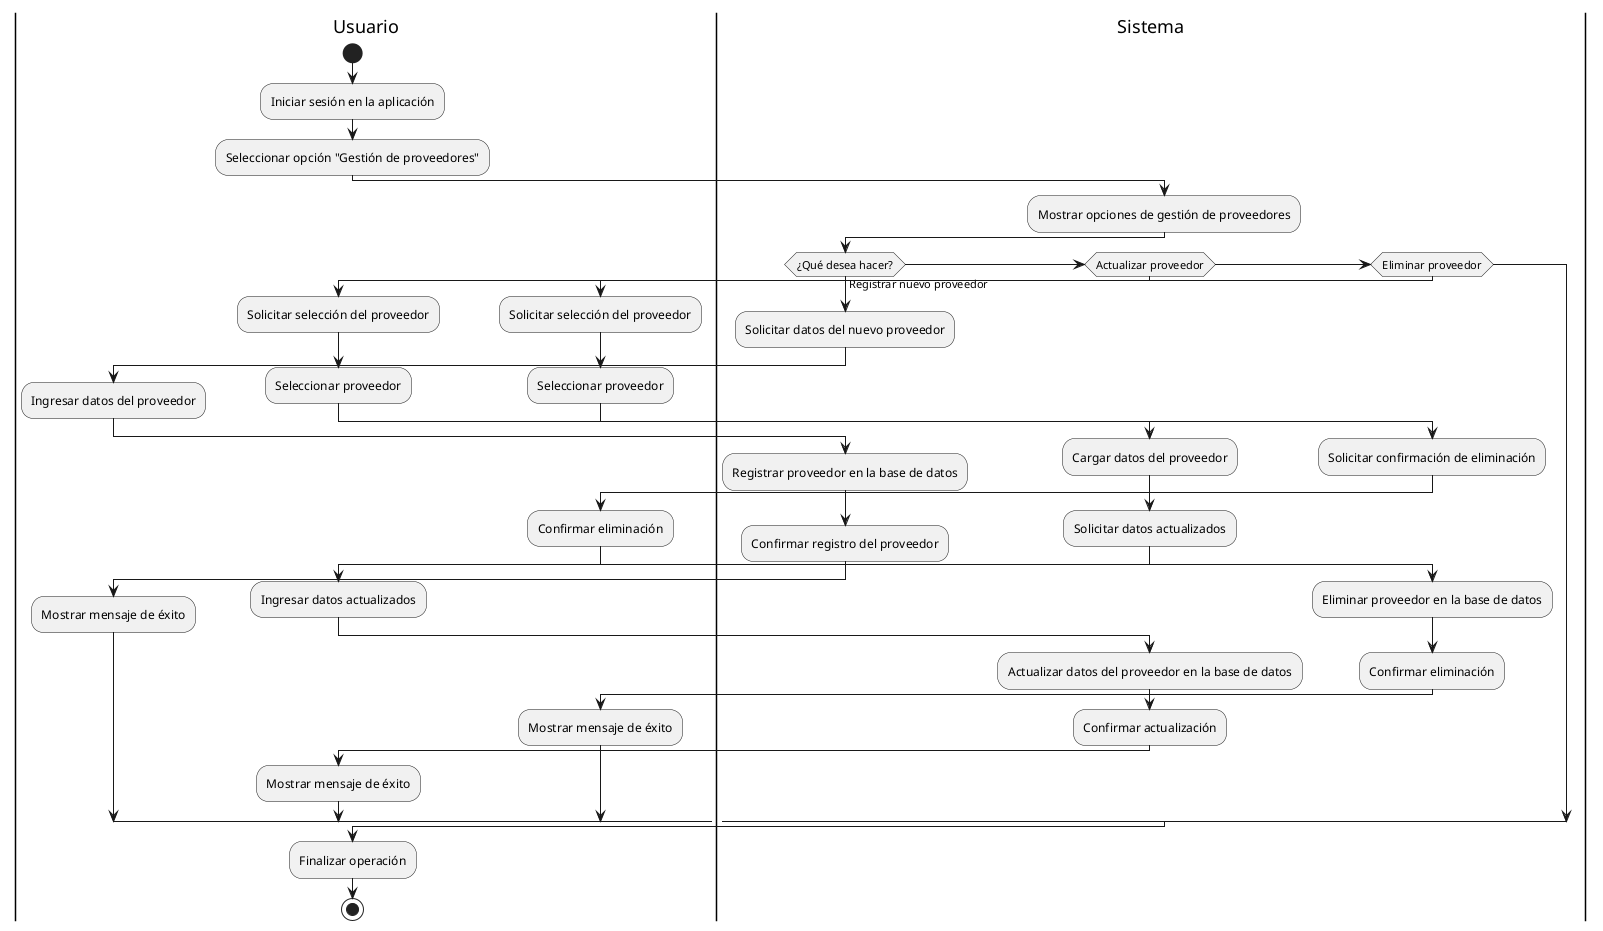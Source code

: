 @startuml
|Usuario|
start
:Iniciar sesión en la aplicación;
:Seleccionar opción "Gestión de proveedores";

|Sistema|
:Mostrar opciones de gestión de proveedores;

if (¿Qué desea hacer?) then (Registrar nuevo proveedor)
    :Solicitar datos del nuevo proveedor;
    |Usuario|
    :Ingresar datos del proveedor;
    |Sistema|
    :Registrar proveedor en la base de datos;
    :Confirmar registro del proveedor;
    |Usuario|
    :Mostrar mensaje de éxito;
else if(Actualizar proveedor)
    :Solicitar selección del proveedor;
    |Usuario|
    :Seleccionar proveedor;
    |Sistema|
    :Cargar datos del proveedor;
    :Solicitar datos actualizados;
    |Usuario|
    :Ingresar datos actualizados;
    |Sistema|
    :Actualizar datos del proveedor en la base de datos;
    :Confirmar actualización;
    |Usuario|
    :Mostrar mensaje de éxito;
else if (Eliminar proveedor)
    :Solicitar selección del proveedor;
    |Usuario|
    :Seleccionar proveedor;
    |Sistema|
    :Solicitar confirmación de eliminación;
    |Usuario|
    :Confirmar eliminación;
    |Sistema|
    :Eliminar proveedor en la base de datos;
    :Confirmar eliminación;
    |Usuario|
    :Mostrar mensaje de éxito;
endif

|Usuario|
:Finalizar operación;
stop
@enduml
